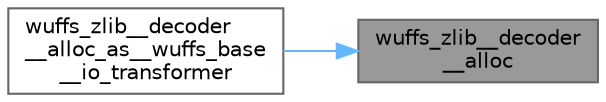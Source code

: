 digraph "wuffs_zlib__decoder__alloc"
{
 // LATEX_PDF_SIZE
  bgcolor="transparent";
  edge [fontname=Helvetica,fontsize=10,labelfontname=Helvetica,labelfontsize=10];
  node [fontname=Helvetica,fontsize=10,shape=box,height=0.2,width=0.4];
  rankdir="RL";
  Node1 [id="Node000001",label="wuffs_zlib__decoder\l__alloc",height=0.2,width=0.4,color="gray40", fillcolor="grey60", style="filled", fontcolor="black",tooltip=" "];
  Node1 -> Node2 [id="edge1_Node000001_Node000002",dir="back",color="steelblue1",style="solid",tooltip=" "];
  Node2 [id="Node000002",label="wuffs_zlib__decoder\l__alloc_as__wuffs_base\l__io_transformer",height=0.2,width=0.4,color="grey40", fillcolor="white", style="filled",URL="$wuffs-v0_83_8c.html#ae46e663d234c1dcdbafc7529580aae8f",tooltip=" "];
}
